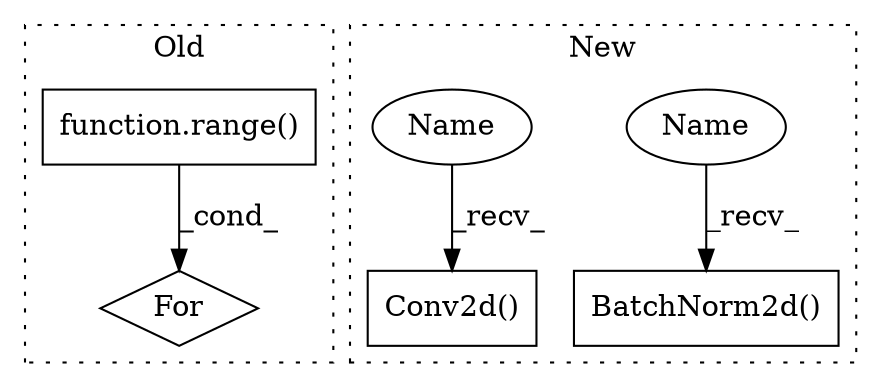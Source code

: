 digraph G {
subgraph cluster0 {
1 [label="function.range()" a="75" s="6277,6297" l="6,1" shape="box"];
3 [label="For" a="107" s="6268,6298" l="4,14" shape="diamond"];
label = "Old";
style="dotted";
}
subgraph cluster1 {
2 [label="BatchNorm2d()" a="75" s="1650,1668" l="15,1" shape="box"];
4 [label="Conv2d()" a="75" s="1569,1587" l="10,49" shape="box"];
5 [label="Name" a="87" s="1650" l="2" shape="ellipse"];
6 [label="Name" a="87" s="1569" l="2" shape="ellipse"];
label = "New";
style="dotted";
}
1 -> 3 [label="_cond_"];
5 -> 2 [label="_recv_"];
6 -> 4 [label="_recv_"];
}